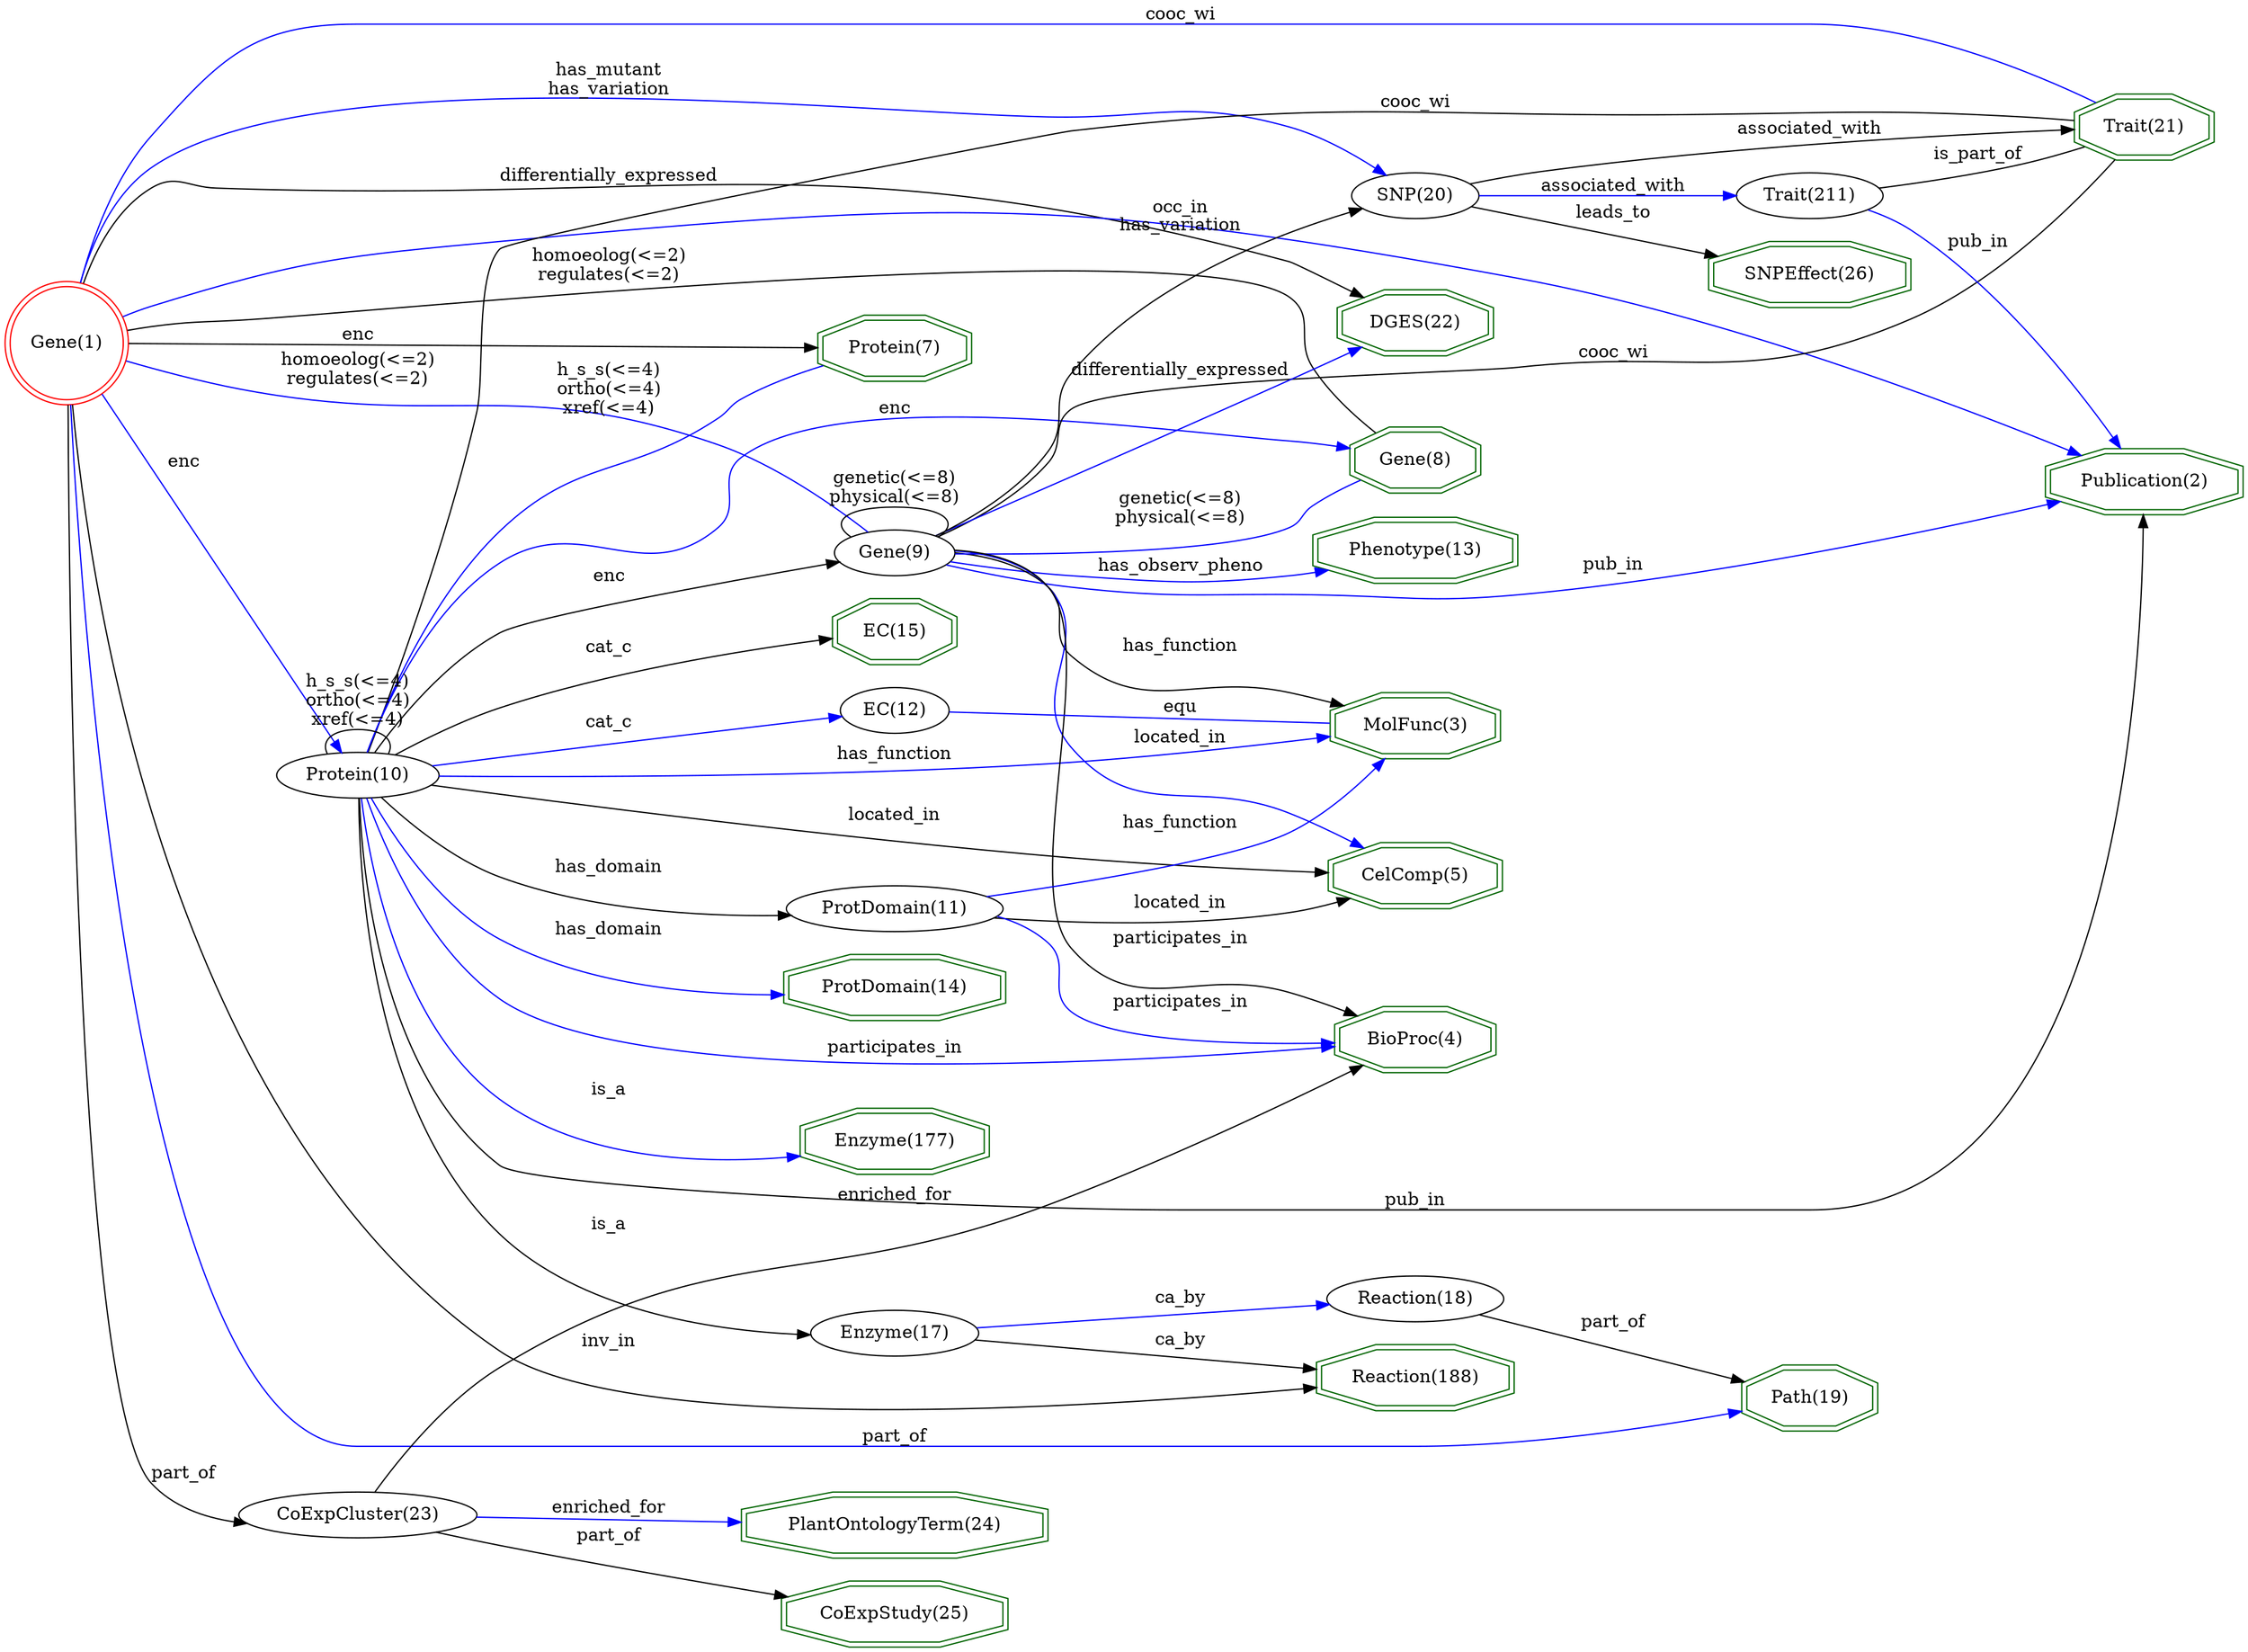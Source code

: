 digraph {
	graph [_draw_="c 9 -#fffffe00 C 7 -#ffffff P 4 0 0 0 1248 1552 1248 1552 0 ",
		bb="0,0,1552,1248",
		dpi=96,
		rankdir=LR,
		xdotversion=1.6
	];
	node [label="\N"];
	"CoExpStudy(25)"	 [_draw_="c 7 -#006400 p 8 685.17 1156.54 685.17 1171.46 639.38 1182 574.62 1182 528.83 1171.46 528.83 1156.54 574.62 1146 639.38 1146 c 7 \
-#006400 p 8 689.18 1153.36 689.18 1174.64 639.84 1186 574.16 1186 524.82 1174.64 524.82 1153.36 574.16 1142 639.84 1142 ",
		_ldraw_="F 14 11 -Times-Roman c 7 -#000000 T 607 1160.3 0 95 14 -CoExpStudy(25) ",
		color=darkgreen,
		height=0.61111,
		pos="607,1164",
		shape=doubleoctagon,
		width=2.2802];
	"Phenotype(13)"	 [_draw_="c 7 -#006400 p 8 1033.78 823.54 1033.78 838.46 992.91 849 935.09 849 894.22 838.46 894.22 823.54 935.09 813 992.91 813 c 7 -#006400 \
p 8 1037.79 820.45 1037.79 841.55 993.41 853 934.59 853 890.21 841.55 890.21 820.45 934.59 809 993.41 809 ",
		_ldraw_="F 14 11 -Times-Roman c 7 -#000000 T 964 827.3 0 83 13 -Phenotype(13) ",
		color=darkgreen,
		height=0.61111,
		pos="964,831",
		shape=doubleoctagon,
		width=2.0457];
	"Enzyme(177)"	 [_draw_="c 7 -#006400 p 8 672.35 336.54 672.35 351.46 634.07 362 579.93 362 541.65 351.46 541.65 336.54 579.93 326 634.07 326 c 7 -#006400 \
p 8 676.35 333.5 676.35 354.5 634.61 366 579.39 366 537.65 354.5 537.65 333.5 579.39 322 634.61 322 ",
		_ldraw_="F 14 11 -Times-Roman c 7 -#000000 T 607 340.3 0 77 11 -Enzyme(177) ",
		color=darkgreen,
		height=0.61111,
		pos="607,344",
		shape=doubleoctagon,
		width=1.9285];
	"MolFunc(3)"	 [_draw_="c 7 -#006400 p 8 1023.18 610.54 1023.18 625.46 988.51 636 939.49 636 904.82 625.46 904.82 610.54 939.49 600 988.51 600 c 7 -#006400 \
p 8 1027.19 607.58 1027.19 628.42 989.11 640 938.89 640 900.81 628.42 900.81 607.58 938.89 596 989.11 596 ",
		_ldraw_="F 14 11 -Times-Roman c 7 -#000000 T 964 614.3 0 68 10 -MolFunc(3) ",
		color=darkgreen,
		height=0.61111,
		pos="964,618",
		shape=doubleoctagon,
		width=1.7526];
	"EC(15)"	 [_draw_="c 7 -#006400 p 8 647.62 398.54 647.62 413.46 623.83 424 590.17 424 566.38 413.46 566.38 398.54 590.17 388 623.83 388 c 7 -#006400 \
p 8 651.61 395.94 651.61 416.06 624.67 428 589.33 428 562.39 416.06 562.39 395.94 589.33 384 624.67 384 ",
		_ldraw_="F 14 11 -Times-Roman c 7 -#000000 T 607 402.3 0 42 6 -EC(15) ",
		color=darkgreen,
		height=0.61111,
		pos="607,406",
		shape=doubleoctagon,
		width=1.2445];
	"SNPEffect(26)"	 [_draw_="c 7 -#006400 p 8 1309.21 913.54 1309.21 928.46 1268.08 939 1209.92 939 1168.79 928.46 1168.79 913.54 1209.92 903 1268.08 903 c 7 \
-#006400 p 8 1313.2 910.44 1313.2 931.56 1268.58 943 1209.42 943 1164.8 931.56 1164.8 910.44 1209.42 899 1268.58 899 ",
		_ldraw_="F 14 11 -Times-Roman c 7 -#000000 T 1239 917.3 0 84 13 -SNPEffect(26) ",
		color=darkgreen,
		height=0.61111,
		pos="1239,921",
		shape=doubleoctagon,
		width=2.0653];
	"Trait(21)"	 [_draw_="c 7 -#006400 p 8 1527.26 1025.54 1527.26 1040.46 1499.57 1051 1460.43 1051 1432.74 1040.46 1432.74 1025.54 1460.43 1015 1499.57 \
1015 c 7 -#006400 p 8 1531.27 1022.79 1531.27 1043.21 1500.31 1055 1459.69 1055 1428.73 1043.21 1428.73 1022.79 1459.69 1011 1500.31 \
1011 ",
		_ldraw_="F 14 11 -Times-Roman c 7 -#000000 T 1480 1029.3 0 51 9 -Trait(21) ",
		color=darkgreen,
		height=0.61111,
		pos="1480,1033",
		shape=doubleoctagon,
		width=1.4204];
	"Protein(7)"	 [_draw_="c 7 -#006400 p 8 658.22 131.54 658.22 146.46 628.22 157 585.78 157 555.78 146.46 555.78 131.54 585.78 121 628.22 121 c 7 -#006400 \
p 8 662.21 128.71 662.21 149.29 628.9 161 585.1 161 551.79 149.29 551.79 128.71 585.1 117 628.9 117 ",
		_ldraw_="F 14 11 -Times-Roman c 7 -#000000 T 607 135.3 0 57 10 -Protein(7) ",
		color=darkgreen,
		height=0.61111,
		pos="607,139",
		shape=doubleoctagon,
		width=1.5376];
	"Gene(8)"	 [_draw_="c 7 -#006400 p 8 1007.72 761.54 1007.72 776.46 982.11 787 945.89 787 920.28 776.46 920.28 761.54 945.89 751 982.11 751 c 7 -#006400 \
p 8 1011.73 758.87 1011.73 779.13 982.91 791 945.09 791 916.27 779.13 916.27 758.87 945.09 747 982.91 747 ",
		_ldraw_="F 14 11 -Times-Roman c 7 -#000000 T 964 765.3 0 46 7 -Gene(8) ",
		color=darkgreen,
		height=0.61111,
		pos="964,769",
		shape=doubleoctagon,
		width=1.3227];
	"DGES(22)"	 [_draw_="c 7 -#006400 p 8 1017.43 923.54 1017.43 938.46 986.13 949 941.87 949 910.57 938.46 910.57 923.54 941.87 913 986.13 913 c 7 -#006400 \
p 8 1021.43 920.67 1021.43 941.33 986.79 953 941.21 953 906.57 941.33 906.57 920.67 941.21 909 986.79 909 ",
		_ldraw_="F 14 11 -Times-Roman c 7 -#000000 T 964 927.3 0 60 8 -DGES(22) ",
		color=darkgreen,
		height=0.61111,
		pos="964,931",
		shape=doubleoctagon,
		width=1.5963];
	"Publication(2)"	 [_draw_="c 7 -#006400 p 8 1548.47 498.54 1548.47 513.46 1508.36 524 1451.64 524 1411.53 513.46 1411.53 498.54 1451.64 488 1508.36 488 c 7 \
-#006400 p 8 1552.48 495.46 1552.48 516.54 1508.88 528 1451.12 528 1407.52 516.54 1407.52 495.46 1451.12 484 1508.88 484 ",
		_ldraw_="F 14 11 -Times-Roman c 7 -#000000 T 1480 502.3 0 81 14 -Publication(2) ",
		color=darkgreen,
		height=0.61111,
		pos="1480,506",
		shape=doubleoctagon,
		width=2.0066];
	"CelComp(5)"	 [_draw_="c 7 -#006400 p 8 1024.5 372.54 1024.5 387.46 989.06 398 938.94 398 903.5 387.46 903.5 372.54 938.94 362 989.06 362 c 7 -#006400 \
p 8 1028.5 369.56 1028.5 390.44 989.64 402 938.36 402 899.5 390.44 899.5 369.56 938.36 358 989.64 358 ",
		_ldraw_="F 14 11 -Times-Roman c 7 -#000000 T 964 376.3 0 70 10 -CelComp(5) ",
		color=darkgreen,
		height=0.61111,
		pos="964,380",
		shape=doubleoctagon,
		width=1.7917];
	"BioProc(4)"	 [_draw_="c 7 -#006400 p 8 1019.65 532.54 1019.65 547.46 987.05 558 940.95 558 908.35 547.46 908.35 532.54 940.95 522 987.05 522 c 7 -#006400 \
p 8 1023.65 529.64 1023.65 550.36 987.68 562 940.32 562 904.35 550.36 904.35 529.64 940.32 518 987.68 518 ",
		_ldraw_="F 14 11 -Times-Roman c 7 -#000000 T 964 536.3 0 63 10 -BioProc(4) ",
		color=darkgreen,
		height=0.61111,
		pos="964,540",
		shape=doubleoctagon,
		width=1.6549];
	"ProtDomain(14)"	 [_draw_="c 7 -#006400 p 8 682.96 565.54 682.96 580.46 638.46 591 575.54 591 531.04 580.46 531.04 565.54 575.54 555 638.46 555 c 7 -#006400 \
p 8 686.95 562.38 686.95 583.62 638.93 595 575.07 595 527.05 583.62 527.05 562.38 575.07 551 638.93 551 ",
		_ldraw_="F 14 11 -Times-Roman c 7 -#000000 T 607 569.3 0 92 14 -ProtDomain(14) ",
		color=darkgreen,
		height=0.61111,
		pos="607,573",
		shape=doubleoctagon,
		width=2.2216];
	"Path(19)"	 [_draw_="c 7 -#006400 p 8 1284.94 80.54 1284.94 95.46 1258.03 106 1219.97 106 1193.06 95.46 1193.06 80.54 1219.97 70 1258.03 70 c 7 -#006400 \
p 8 1288.96 77.82 1288.96 98.18 1258.79 110 1219.21 110 1189.04 98.18 1189.04 77.82 1219.21 66 1258.79 66 ",
		_ldraw_="F 14 11 -Times-Roman c 7 -#000000 T 1239 84.3 0 49 8 -Path(19) ",
		color=darkgreen,
		height=0.61111,
		pos="1239,88",
		shape=doubleoctagon,
		width=1.3813];
	"Reaction(188)"	 [_draw_="c 7 -#006400 p 8 1032.47 98.54 1032.47 113.46 992.36 124 935.64 124 895.53 113.46 895.53 98.54 935.64 88 992.36 88 c 7 -#006400 \
p 8 1036.48 95.46 1036.48 116.54 992.88 128 935.12 128 891.52 116.54 891.52 95.46 935.12 84 992.88 84 ",
		_ldraw_="F 14 11 -Times-Roman c 7 -#000000 T 964 102.3 0 81 13 -Reaction(188) ",
		color=darkgreen,
		height=0.61111,
		pos="964,106",
		shape=doubleoctagon,
		width=2.0066];
	"PlantOntologyTerm(24)"	 [_draw_="c 7 -#006400 p 8 713.86 1218.54 713.86 1233.46 651.26 1244 562.74 1244 500.14 1233.46 500.14 1218.54 562.74 1208 651.26 1208 c 7 \
-#006400 p 8 717.86 1215.16 717.86 1236.84 651.6 1248 562.4 1248 496.14 1236.84 496.14 1215.16 562.4 1204 651.6 1204 ",
		_ldraw_="F 14 11 -Times-Roman c 7 -#000000 T 607 1222.3 0 136 21 -PlantOntologyTerm(24) ",
		color=darkgreen,
		height=0.61111,
		pos="607,1226",
		shape=doubleoctagon,
		width=3.0814];
	"Gene(1)"	 [_draw_="c 7 -#ff0000 e 45 838 40.11 40.11 c 7 -#ff0000 e 45 838 44.09 44.09 ",
		_ldraw_="F 14 11 -Times-Roman c 7 -#000000 T 45 834.3 0 46 7 -Gene(1) ",
		color=red,
		height=1.2305,
		pos="45,838",
		shape=doublecircle,
		width=1.2305];
	"Gene(1)" -> "Trait(21)"	 [_draw_="c 7 -#0000ff B 10 55.83 881.12 76.35 958.75 131.58 1114 245 1114 245 1114 245 1114 1240 1114 1318.2 1114 1403.55 1074.62 1448.05 \
1050.78 ",
		_ldraw_="F 14 11 -Times-Roman c 7 -#000000 T 804 1117.8 0 48 7 -cooc_wi ",
		arrowhead=none,
		color=blue,
		label=cooc_wi,
		lp="804,1121.5",
		pos="55.827,881.12 76.352,958.75 131.58,1114 245,1114 245,1114 245,1114 1240,1114 1318.2,1114 1403.5,1074.6 1448.1,1050.8"];
	"Gene(1)" -> "Protein(7)"	 [_draw_="c 7 -#000000 B 7 48.76 793.78 59.44 665.7 110.06 294.36 342 149 403.32 110.57 489.33 115.71 546.31 125.31 ",
		_hdraw_="S 5 -solid c 7 -#000000 C 7 -#000000 P 3 545.79 128.78 556.25 127.08 547.02 121.89 ",
		_ldraw_="F 14 11 -Times-Roman c 7 -#000000 T 246 349.8 0 20 3 -enc ",
		arrowhead=normal,
		color=black,
		label=enc,
		lp="246,353.5",
		pos="e,556.25,127.08 48.759,793.78 59.443,665.7 110.06,294.36 342,149 403.32,110.57 489.33,115.71 546.31,125.31"];
	"Gene(1)" -> "Gene(8)"	 [_draw_="c 7 -#000000 B 16 85.78 856.18 193.39 902.56 496.97 1014.66 718 913 729.17 907.86 725.81 898.88 736 892 788.87 856.28 825.84 890.05 \
872 846 887.88 830.84 874.7 815.74 890 800 898.16 791.61 908.94 785.37 919.72 780.78 ",
		_ldraw_="F 14 11 -Times-Roman c 7 -#000000 T 410 971.8 0 96 14 -homoeolog(<=2) F 14 11 -Times-Roman c 7 -#000000 T 410 956.8 0 83 14 -regulates(<=\
2) ",
		arrowhead=none,
		color=black,
		label="homoeolog(<=2)\nregulates(<=2)",
		lp="410,968",
		pos="85.78,856.18 193.39,902.56 496.97,1014.7 718,913 729.17,907.86 725.81,898.88 736,892 788.87,856.28 825.84,890.05 872,846 887.88,\
830.84 874.7,815.74 890,800 898.16,791.61 908.94,785.37 919.72,780.78"];
	"Gene(1)" -> "DGES(22)"	 [_draw_="c 7 -#000000 B 16 79.62 865.61 88.69 872.77 98.6 880.33 108 887 199.84 952.11 230.92 965.68 342 984 455.23 1002.67 752.9 1018.22 \
872 976 881.55 972.61 881.26 967.13 890 962 897 957.88 904.66 954.02 912.29 950.51 ",
		_hdraw_="S 5 -solid c 7 -#000000 C 7 -#000000 P 3 913.82 953.66 921.54 946.4 910.98 947.26 ",
		_ldraw_="F 14 11 -Times-Roman c 7 -#000000 T 410 1000.8 0 136 24 -differentially_expressed ",
		arrowhead=normal,
		color=black,
		label=differentially_expressed,
		lp="410,1004.5",
		pos="e,921.54,946.4 79.623,865.61 88.691,872.77 98.598,880.33 108,887 199.84,952.11 230.92,965.68 342,984 455.23,1002.7 752.9,1018.2 \
872,976 881.55,972.61 881.26,967.13 890,962 897,957.88 904.66,954.02 912.29,950.51"];
	"Gene(1)" -> "Publication(2)"	 [_draw_="c 7 -#0000ff B 13 47.57 793.85 53.25 642.43 74.16 150 108 88 142.67 24.48 172.63 0 245 0 245 0 245 0 1240 0 1450.38 0 1475.85 362.03 \
1478.71 473.64 ",
		_hdraw_="S 5 -solid c 7 -#0000ff C 7 -#0000ff P 3 1475.22 474.01 1478.93 483.93 1482.22 473.86 ",
		_ldraw_="F 14 11 -Times-Roman c 7 -#000000 T 804 3.8 0 38 6 -occ_in ",
		arrowhead=normal,
		color=blue,
		label=occ_in,
		lp="804,7.5",
		pos="e,1478.9,483.93 47.573,793.85 53.251,642.43 74.161,150 108,88 142.67,24.477 172.63,0 245,0 245,0 245,0 1240,0 1450.4,0 1475.9,362.03 \
1478.7,473.64"];
	"Gene(1)" -> "Path(19)"	 [_draw_="c 7 -#0000ff B 13 47.18 793.75 51.07 665.11 65.79 293.15 108 180 137.77 100.2 159.83 46 245 46 245 46 245 46 965 46 1040.84 46 1127.17 \
62.03 1182.08 74.28 ",
		_hdraw_="S 5 -solid c 7 -#0000ff C 7 -#0000ff P 3 1181.43 77.73 1191.96 76.52 1182.98 70.9 ",
		_ldraw_="F 14 11 -Times-Roman c 7 -#000000 T 607 49.8 0 41 7 -part_of ",
		arrowhead=normal,
		color=blue,
		label=part_of,
		lp="607,53.5",
		pos="e,1192,76.523 47.179,793.75 51.075,665.11 65.785,293.15 108,180 137.77,100.2 159.83,46 245,46 245,46 245,46 965,46 1040.8,46 1127.2,\
62.03 1182.1,74.284"];
	"Gene(1)" -> "Reaction(188)"	 [_draw_="c 7 -#000000 B 7 47.8 793.8 54.23 658.05 80.58 250.73 168 158 263.27 56.94 698.32 82.44 881.42 98.12 ",
		_hdraw_="S 5 -solid c 7 -#000000 C 7 -#000000 P 3 881.26 101.62 891.53 99 881.87 94.65 ",
		_ldraw_="F 14 11 -Times-Roman c 7 -#000000 T 410 99.8 0 36 6 -inv_in ",
		arrowhead=normal,
		color=black,
		label=inv_in,
		lp="410,103.5",
		pos="e,891.53,99.001 47.798,793.8 54.23,658.05 80.582,250.73 168,158 263.27,56.941 698.32,82.439 881.42,98.123"];
	"Protein(10)"	 [_draw_="c 7 -#000000 e 246 518 51.99 18 ",
		_ldraw_="F 14 11 -Times-Roman c 7 -#000000 T 246 514.3 0 64 11 -Protein(10) ",
		height=0.5,
		pos="246,518",
		width=1.4443];
	"Gene(1)" -> "Protein(10)"	 [_draw_="c 7 -#0000ff B 4 69.22 800.67 109.91 735.23 193.15 601.38 228.51 544.51 ",
		_hdraw_="S 5 -solid c 7 -#0000ff C 7 -#0000ff P 3 231.65 546.09 233.96 535.75 225.71 542.4 ",
		_ldraw_="F 14 11 -Times-Roman c 7 -#000000 T 129 737.8 0 20 3 -enc ",
		arrowhead=normal,
		color=blue,
		label=enc,
		lp="129,741.5",
		pos="e,233.96,535.75 69.217,800.67 109.91,735.23 193.15,601.38 228.51,544.51"];
	"Gene(9)"	 [_draw_="c 7 -#000000 e 607 838 40.09 18 ",
		_ldraw_="F 14 11 -Times-Roman c 7 -#000000 T 607 834.3 0 46 7 -Gene(9) ",
		height=0.5,
		pos="607,838",
		width=1.1193];
	"Gene(1)" -> "Gene(9)"	 [_draw_="c 7 -#0000ff B 4 89.48 838 195.35 838 465.29 838 566.7 838 ",
		_ldraw_="F 14 11 -Times-Roman c 7 -#000000 T 246 856.8 0 96 14 -homoeolog(<=2) F 14 11 -Times-Roman c 7 -#000000 T 246 841.8 0 83 14 -regulates(<=\
2) ",
		arrowhead=none,
		color=blue,
		label="homoeolog(<=2)\nregulates(<=2)",
		lp="246,853",
		pos="89.476,838 195.35,838 465.29,838 566.7,838"];
	"SNP(20)"	 [_draw_="c 7 -#000000 e 964 989 42.79 18 ",
		_ldraw_="F 14 11 -Times-Roman c 7 -#000000 T 964 985.3 0 50 7 -SNP(20) ",
		height=0.5,
		pos="964,989",
		width=1.1916];
	"Gene(1)" -> "SNP(20)"	 [_draw_="c 7 -#0000ff B 13 72.7 873 83.26 886.23 95.79 901.18 108 914 132.75 939.98 136.53 950.77 168 968 238.36 1006.53 262.5 1005.24 342 \
1016 553.38 1044.62 808.57 1012.95 913.89 997.02 ",
		_hdraw_="S 5 -solid c 7 -#0000ff C 7 -#0000ff P 3 914.55 1000.46 923.91 995.49 913.49 993.55 ",
		_ldraw_="F 14 11 -Times-Roman c 7 -#000000 T 410 1044.8 0 65 10 -has_mutant F 14 11 -Times-Roman c 7 -#000000 T 410 1029.8 0 76 13 -has_variation ",
		arrowhead=normal,
		color=blue,
		label="has_mutant\nhas_variation",
		lp="410,1041",
		pos="e,923.91,995.49 72.698,873 83.262,886.23 95.785,901.18 108,914 132.75,939.98 136.53,950.77 168,968 238.36,1006.5 262.5,1005.2 342,\
1016 553.38,1044.6 808.57,1012.9 913.89,997.02"];
	"CoExpCluster(23)"	 [_draw_="c 7 -#000000 e 246 1162 77.19 18 ",
		_ldraw_="F 14 11 -Times-Roman c 7 -#000000 T 246 1158.3 0 103 16 -CoExpCluster(23) ",
		height=0.5,
		pos="246,1162",
		width=2.1484];
	"Gene(1)" -> "CoExpCluster(23)"	 [_draw_="c 7 -#000000 B 7 49.76 882.02 56.82 954.24 74.48 1093.36 108 1128 121.85 1142.31 140.71 1150.96 160.01 1156.1 ",
		_hdraw_="S 5 -solid c 7 -#000000 C 7 -#000000 P 3 159.27 1159.53 169.81 1158.42 160.88 1152.71 ",
		_ldraw_="F 14 11 -Times-Roman c 7 -#000000 T 129 1155.8 0 41 7 -part_of ",
		arrowhead=normal,
		color=black,
		label=part_of,
		lp="129,1159.5",
		pos="e,169.81,1158.4 49.76,882.02 56.823,954.24 74.476,1093.4 108,1128 121.85,1142.3 140.71,1151 160.01,1156.1"];
	"EC(12)"	 [_draw_="c 7 -#000000 e 607 631 37.89 18 ",
		_ldraw_="F 14 11 -Times-Roman c 7 -#000000 T 607 627.3 0 42 6 -EC(12) ",
		height=0.5,
		pos="607,631",
		width=1.0471];
	"EC(12)" -> "MolFunc(3)"	 [_draw_="c 7 -#0000ff B 13 643.61 626.46 665.88 622.62 694.66 615.79 718 604 727.3 599.31 726.21 592.55 736 589 792.83 568.42 812.27 579.71 \
872 589 888.22 591.52 905.5 596.43 920.6 601.5 ",
		_ldraw_="F 14 11 -Times-Roman c 7 -#000000 T 804 592.8 0 21 3 -equ ",
		arrowhead=none,
		color=blue,
		label=equ,
		lp="804,596.5",
		pos="643.61,626.46 665.88,622.62 694.66,615.79 718,604 727.3,599.31 726.21,592.55 736,589 792.83,568.42 812.27,579.71 872,589 888.22,\
591.52 905.5,596.43 920.6,601.5"];
	"Protein(10)" -> "Enzyme(177)"	 [_draw_="c 7 -#0000ff B 7 255.9 500.07 270.17 473.3 300.81 423.34 342 398 397.99 363.56 472.04 350.66 527.47 346.03 ",
		_hdraw_="S 5 -solid c 7 -#0000ff C 7 -#0000ff P 3 527.89 349.51 537.59 345.26 527.36 342.53 ",
		_ldraw_="F 14 11 -Times-Roman c 7 -#000000 T 410 401.8 0 23 4 -is_a ",
		arrowhead=normal,
		color=blue,
		label=is_a,
		lp="410,405.5",
		pos="e,537.59,345.26 255.9,500.07 270.17,473.3 300.81,423.34 342,398 397.99,363.56 472.04,350.66 527.47,346.03"];
	"Protein(10)" -> "MolFunc(3)"	 [_draw_="c 7 -#0000ff B 13 257.01 535.72 272.05 560.59 302.92 605.35 342 628 402.33 662.98 426.59 651.3 496 658 662.49 674.07 707.46 672.06 \
872 642 882.35 640.11 893.26 637.65 903.78 635.03 ",
		_hdraw_="S 5 -solid c 7 -#0000ff C 7 -#0000ff P 3 904.9 638.35 913.72 632.48 903.17 631.57 ",
		_ldraw_="F 14 11 -Times-Roman c 7 -#000000 T 607 670.8 0 73 12 -has_function ",
		arrowhead=normal,
		color=blue,
		label=has_function,
		lp="607,674.5",
		pos="e,913.72,632.48 257.01,535.72 272.05,560.59 302.92,605.35 342,628 402.33,662.98 426.59,651.3 496,658 662.49,674.07 707.46,672.06 \
872,642 882.35,640.11 893.26,637.65 903.78,635.03"];
	"Protein(10)" -> "EC(15)"	 [_draw_="c 7 -#000000 B 7 265.9 501.11 284.08 485.81 313.02 463.91 342 452 411.13 423.6 497.46 412.73 552.18 408.57 ",
		_hdraw_="S 5 -solid c 7 -#000000 C 7 -#000000 P 3 552.62 412.05 562.35 407.85 552.13 405.06 ",
		_ldraw_="F 14 11 -Times-Roman c 7 -#000000 T 410 455.8 0 30 5 -cat_c ",
		arrowhead=normal,
		color=black,
		label=cat_c,
		lp="410,459.5",
		pos="e,562.35,407.85 265.9,501.11 284.08,485.81 313.02,463.91 342,452 411.13,423.6 497.46,412.73 552.18,408.57"];
	"Protein(10)" -> "Trait(21)"	 [_draw_="c 7 -#000000 B 16 252.04 536.03 265.34 584.12 301.86 719.52 324 834 329.33 861.55 321.77 939.55 342 959 375.1 990.82 1118.15 1041.66 \
1164 1044 1264.32 1049.11 1289.76 1047.48 1390 1041 1402.54 1040.19 1416.05 1039.09 1428.67 1037.97 ",
		_ldraw_="F 14 11 -Times-Roman c 7 -#000000 T 964 1038.8 0 48 7 -cooc_wi ",
		arrowhead=none,
		color=black,
		label=cooc_wi,
		lp="964,1042.5",
		pos="252.04,536.03 265.34,584.12 301.86,719.52 324,834 329.33,861.55 321.77,939.55 342,959 375.1,990.82 1118.1,1041.7 1164,1044 1264.3,\
1049.1 1289.8,1047.5 1390,1041 1402.5,1040.2 1416.1,1039.1 1428.7,1038"];
	"Protein(10)" -> "Protein(7)"	 [_draw_="c 7 -#0000ff B 7 249.26 499.59 257.71 433.76 289.76 211.55 342 167 357.61 153.69 479.14 145.35 551.76 141.51 ",
		_ldraw_="F 14 11 -Times-Roman c 7 -#000000 T 410 200.8 0 65 10 -h_s_s(<=4) F 14 11 -Times-Roman c 7 -#000000 T 410 185.8 0 62 10 -ortho(<=\
4) F 14 11 -Times-Roman c 7 -#000000 T 410 170.8 0 55 9 -xref(<=4) ",
		arrowhead=none,
		color=blue,
		label="h_s_s(<=4)\northo(<=4)\nxref(<=4)",
		lp="410,189.5",
		pos="249.26,499.59 257.71,433.76 289.76,211.55 342,167 357.61,153.69 479.14,145.35 551.76,141.51"];
	"Protein(10)" -> "Gene(8)"	 [_draw_="c 7 -#0000ff B 7 254.07 536.17 266.79 566.29 296.51 626.19 342 656 435.01 716.96 770.88 752.29 906.06 764.31 ",
		_hdraw_="S 5 -solid c 7 -#0000ff C 7 -#0000ff P 3 905.94 767.81 916.2 765.2 906.55 760.84 ",
		_ldraw_="F 14 11 -Times-Roman c 7 -#000000 T 607 746.8 0 20 3 -enc ",
		arrowhead=normal,
		color=blue,
		label=enc,
		lp="607,750.5",
		pos="e,916.2,765.2 254.07,536.17 266.79,566.29 296.51,626.19 342,656 435.01,716.96 770.88,752.29 906.06,764.31"];
	"Protein(10)" -> "Publication(2)"	 [_draw_="c 7 -#000000 B 13 251.88 500.1 262.3 465.43 290.09 389.13 342 350 437.78 277.8 486.06 294 606 294 606 294 606 294 1240 294 1347.67 \
294 1429.47 415.89 1462.73 474.82 ",
		_hdraw_="S 5 -solid c 7 -#000000 C 7 -#000000 P 3 1459.74 476.66 1467.65 483.71 1465.87 473.27 ",
		_ldraw_="F 14 11 -Times-Roman c 7 -#000000 T 964 297.8 0 39 6 -pub_in ",
		arrowhead=normal,
		color=black,
		label=pub_in,
		lp="964,301.5",
		pos="e,1467.6,483.71 251.88,500.1 262.3,465.43 290.09,389.13 342,350 437.78,277.8 486.06,294 606,294 606,294 606,294 1240,294 1347.7,\
294 1429.5,415.89 1462.7,474.82"];
	"Protein(10)" -> "CelComp(5)"	 [_draw_="c 7 -#000000 B 13 252.37 499.97 263.47 465.77 292.16 391.21 342 350 397.67 303.97 424.71 309.71 496 298 593.36 282.01 620.62 282.14 \
718 298 788.14 309.43 865.3 338.12 913.93 358.33 ",
		_hdraw_="S 5 -solid c 7 -#000000 C 7 -#000000 P 3 912.69 361.6 923.27 362.25 915.4 355.15 ",
		_ldraw_="F 14 11 -Times-Roman c 7 -#000000 T 607 301.8 0 59 10 -located_in ",
		arrowhead=normal,
		color=black,
		label=located_in,
		lp="607,305.5",
		pos="e,923.27,362.25 252.37,499.97 263.47,465.77 292.16,391.21 342,350 397.67,303.97 424.71,309.71 496,298 593.36,282.01 620.62,282.14 \
718,298 788.14,309.43 865.3,338.12 913.93,358.33"];
	"Protein(10)" -> "BioProc(4)"	 [_draw_="c 7 -#0000ff B 7 298.24 518.41 384.77 519.23 565.36 521.49 718 527 777.41 529.14 844.87 532.81 893.93 535.71 ",
		_hdraw_="S 5 -solid c 7 -#0000ff C 7 -#0000ff P 3 893.92 539.21 904.12 536.31 894.34 532.23 ",
		_ldraw_="F 14 11 -Times-Roman c 7 -#000000 T 607 530.8 0 83 15 -participates_in ",
		arrowhead=normal,
		color=blue,
		label=participates_in,
		lp="607,534.5",
		pos="e,904.12,536.31 298.24,518.41 384.77,519.23 565.36,521.49 718,527 777.41,529.14 844.87,532.81 893.93,535.71"];
	"Protein(10)" -> "ProtDomain(14)"	 [_draw_="c 7 -#0000ff B 4 293.93 525.19 351.27 533.97 449.37 549 520.3 559.87 ",
		_hdraw_="S 5 -solid c 7 -#0000ff C 7 -#0000ff P 3 520.15 563.39 530.56 561.44 521.21 556.47 ",
		_ldraw_="F 14 11 -Times-Roman c 7 -#000000 T 410 555.8 0 68 10 -has_domain ",
		arrowhead=normal,
		color=blue,
		label=has_domain,
		lp="410,559.5",
		pos="e,530.56,561.44 293.93,525.19 351.27,533.97 449.37,549 520.3,559.87"];
	"Protein(10)" -> "EC(12)"	 [_draw_="c 7 -#0000ff B 7 271.06 533.97 289.72 545.71 316.61 561.26 342 571 415.85 599.32 506.69 616.33 560.27 624.67 ",
		_hdraw_="S 5 -solid c 7 -#0000ff C 7 -#0000ff P 3 560.06 628.18 570.47 626.22 561.11 621.26 ",
		_ldraw_="F 14 11 -Times-Roman c 7 -#000000 T 410 612.8 0 30 5 -cat_c ",
		arrowhead=normal,
		color=blue,
		label=cat_c,
		lp="410,616.5",
		pos="e,570.47,626.22 271.06,533.97 289.72,545.71 316.61,561.26 342,571 415.85,599.32 506.69,616.33 560.27,624.67"];
	"Protein(10)" -> "Protein(10)"	 [_draw_="c 7 -#000000 B 7 225.61 534.66 221.08 544.62 227.88 554 246 554 264.12 554 270.92 544.62 266.39 534.66 ",
		_ldraw_="F 14 11 -Times-Roman c 7 -#000000 T 246 587.8 0 65 10 -h_s_s(<=4) F 14 11 -Times-Roman c 7 -#000000 T 246 572.8 0 62 10 -ortho(<=\
4) F 14 11 -Times-Roman c 7 -#000000 T 246 557.8 0 55 9 -xref(<=4) ",
		arrowhead=none,
		color=black,
		label="h_s_s(<=4)\northo(<=4)\nxref(<=4)",
		lp="246,576.5",
		pos="225.61,534.66 221.08,544.62 227.88,554 246,554 264.12,554 270.92,544.62 266.39,534.66"];
	"Protein(10)" -> "Gene(9)"	 [_draw_="c 7 -#000000 B 7 249.39 536.16 256 579.31 278.45 688.93 342 750 373.73 780.49 493.96 812.14 560.69 827.87 ",
		_hdraw_="S 5 -solid c 7 -#000000 C 7 -#000000 P 3 559.99 831.3 570.52 830.16 561.58 824.48 ",
		_ldraw_="F 14 11 -Times-Roman c 7 -#000000 T 410 808.8 0 20 3 -enc ",
		arrowhead=normal,
		color=black,
		label=enc,
		lp="410,812.5",
		pos="e,570.52,830.16 249.39,536.16 256,579.31 278.45,688.93 342,750 373.73,780.49 493.96,812.14 560.69,827.87"];
	"ProtDomain(11)"	 [_draw_="c 7 -#000000 e 607 464 70.39 18 ",
		_ldraw_="F 14 11 -Times-Roman c 7 -#000000 T 607 460.3 0 92 14 -ProtDomain(11) ",
		height=0.5,
		pos="607,464",
		width=1.9498];
	"Protein(10)" -> "ProtDomain(11)"	 [_draw_="c 7 -#000000 B 7 283.1 505.1 300.66 499.31 322.21 492.92 342 489 403.5 476.83 474.27 470.53 527.05 467.31 ",
		_hdraw_="S 5 -solid c 7 -#000000 C 7 -#000000 P 3 527.58 470.78 537.35 466.7 527.17 463.79 ",
		_ldraw_="F 14 11 -Times-Roman c 7 -#000000 T 410 492.8 0 68 10 -has_domain ",
		arrowhead=normal,
		color=black,
		label=has_domain,
		lp="410,496.5",
		pos="e,537.35,466.7 283.1,505.1 300.66,499.31 322.21,492.92 342,489 403.5,476.83 474.27,470.53 527.05,467.31"];
	"Enzyme(17)"	 [_draw_="c 7 -#000000 e 607 197 55.79 18 ",
		_ldraw_="F 14 11 -Times-Roman c 7 -#000000 T 607 193.3 0 70 10 -Enzyme(17) ",
		height=0.5,
		pos="607,197",
		width=1.5526];
	"Protein(10)" -> "Enzyme(17)"	 [_draw_="c 7 -#000000 B 7 247.1 499.69 248.45 448.99 259.71 305.97 342 237 345.9 233.73 468.69 216.12 545.41 205.39 ",
		_hdraw_="S 5 -solid c 7 -#000000 C 7 -#000000 P 3 546.03 208.84 555.45 203.99 545.06 201.9 ",
		_ldraw_="F 14 11 -Times-Roman c 7 -#000000 T 410 240.8 0 23 4 -is_a ",
		arrowhead=normal,
		color=black,
		label=is_a,
		lp="410,244.5",
		pos="e,555.45,203.99 247.1,499.69 248.45,448.99 259.71,305.97 342,237 345.9,233.73 468.69,216.12 545.41,205.39"];
	"Gene(9)" -> "Phenotype(13)"	 [_draw_="c 7 -#0000ff B 4 647.35 837.22 703.21 836.12 806.85 834.08 880.11 832.63 ",
		_hdraw_="S 5 -solid c 7 -#0000ff C 7 -#0000ff P 3 880.31 836.13 890.24 832.43 880.17 829.13 ",
		_ldraw_="F 14 11 -Times-Roman c 7 -#000000 T 804 838.8 0 105 16 -has_observ_pheno ",
		arrowhead=normal,
		color=blue,
		label=has_observ_pheno,
		lp="804,842.5",
		pos="e,890.24,832.43 647.35,837.22 703.21,836.12 806.85,834.08 880.11,832.63"];
	"Gene(9)" -> "MolFunc(3)"	 [_draw_="c 7 -#000000 B 13 647.42 836.73 671.31 833.79 700.48 825.95 718 806 752.43 766.8 699.36 727.14 736 690 779.05 646.36 814.02 686.91 \
872 667 889.45 661.01 907.56 651.93 922.99 643.2 ",
		_hdraw_="S 5 -solid c 7 -#000000 C 7 -#000000 P 3 924.84 646.17 931.74 638.13 921.33 640.12 ",
		_ldraw_="F 14 11 -Times-Roman c 7 -#000000 T 804 693.8 0 73 12 -has_function ",
		arrowhead=normal,
		color=black,
		label=has_function,
		lp="804,697.5",
		pos="e,931.74,638.13 647.42,836.73 671.31,833.79 700.48,825.95 718,806 752.43,766.8 699.36,727.14 736,690 779.05,646.36 814.02,686.91 \
872,667 889.45,661.01 907.56,651.93 922.99,643.2"];
	"Gene(9)" -> "Trait(21)"	 [_draw_="c 7 -#000000 B 13 645.45 843.41 670.93 846.91 705.44 851.3 736 854 804.27 860.03 821.55 858.65 890 862 945.55 864.72 1342.23 856.52 \
1390 885 1437.25 913.18 1462.49 977 1473 1010.89 ",
		_ldraw_="F 14 11 -Times-Roman c 7 -#000000 T 1101 866.8 0 48 7 -cooc_wi ",
		arrowhead=none,
		color=black,
		label=cooc_wi,
		lp="1101,870.5",
		pos="645.45,843.41 670.93,846.91 705.44,851.3 736,854 804.27,860.03 821.55,858.65 890,862 945.55,864.72 1342.2,856.52 1390,885 1437.3,\
913.18 1462.5,977 1473,1010.9"];
	"Gene(9)" -> "Gene(8)"	 [_draw_="c 7 -#0000ff B 10 642.57 829.23 664.44 823.37 693.16 815.09 718 806 726.22 802.99 727.57 800.36 736 798 796.84 780.99 869.67 773.92 \
916.13 771.01 ",
		_ldraw_="F 14 11 -Times-Roman c 7 -#000000 T 804 816.8 0 73 12 -genetic(<=8) F 14 11 -Times-Roman c 7 -#000000 T 804 801.8 0 79 13 -physical(<=\
8) ",
		arrowhead=none,
		color=blue,
		label="genetic(<=8)\nphysical(<=8)",
		lp="804,813",
		pos="642.57,829.23 664.44,823.37 693.16,815.09 718,806 726.22,802.99 727.57,800.36 736,798 796.84,780.99 869.67,773.92 916.13,771.01"];
	"Gene(9)" -> "DGES(22)"	 [_draw_="c 7 -#0000ff B 7 633.19 851.91 658.45 865.24 698.82 884.94 736 896 751.18 900.52 834.98 912.91 896.36 921.66 ",
		_hdraw_="S 5 -solid c 7 -#0000ff C 7 -#0000ff P 3 895.99 925.15 906.39 923.09 896.98 918.22 ",
		_ldraw_="F 14 11 -Times-Roman c 7 -#000000 T 804 921.8 0 136 24 -differentially_expressed ",
		arrowhead=normal,
		color=blue,
		label=differentially_expressed,
		lp="804,925.5",
		pos="e,906.39,923.09 633.19,851.91 658.45,865.24 698.82,884.94 736,896 751.18,900.52 834.98,912.91 896.36,921.66"];
	"Gene(9)" -> "Publication(2)"	 [_draw_="c 7 -#0000ff B 10 647.33 838.64 670.29 837.02 698.5 831.37 718 815 734.5 801.15 720.47 784.93 736 770 761.98 745.01 1248.33 582.38 \
1419.78 525.56 ",
		_hdraw_="S 5 -solid c 7 -#0000ff C 7 -#0000ff P 3 1421.01 528.84 1429.41 522.37 1418.81 522.19 ",
		_ldraw_="F 14 11 -Times-Roman c 7 -#000000 T 1101 649.8 0 39 6 -pub_in ",
		arrowhead=normal,
		color=blue,
		label=pub_in,
		lp="1101,653.5",
		pos="e,1429.4,522.37 647.33,838.64 670.29,837.02 698.5,831.37 718,815 734.5,801.15 720.47,784.93 736,770 761.98,745.01 1248.3,582.38 \
1419.8,525.56"];
	"Gene(9)" -> "CelComp(5)"	 [_draw_="c 7 -#0000ff B 10 647.36 837.45 671.71 834.84 701.39 827.09 718 806 744.57 772.27 707.64 452.24 736 420 736.08 419.91 824.51 404.34 \
890.96 392.66 ",
		_hdraw_="S 5 -solid c 7 -#0000ff C 7 -#0000ff P 3 891.76 396.07 901 390.9 890.55 389.18 ",
		_ldraw_="F 14 11 -Times-Roman c 7 -#000000 T 804 423.8 0 59 10 -located_in ",
		arrowhead=normal,
		color=blue,
		label=located_in,
		lp="804,427.5",
		pos="e,901,390.9 647.36,837.45 671.71,834.84 701.39,827.09 718,806 744.57,772.27 707.64,452.24 736,420 736.08,419.91 824.51,404.34 890.96,\
392.66"];
	"Gene(9)" -> "BioProc(4)"	 [_draw_="c 7 -#000000 B 16 647.43 837.01 671.49 834.19 700.82 826.37 718 806 763.56 751.97 691.25 702.7 736 648 776.23 598.83 817.34 636.38 \
872 604 881.47 598.39 881.34 593.79 890 587 899.92 579.23 911.14 571.52 921.77 564.67 ",
		_hdraw_="S 5 -solid c 7 -#000000 C 7 -#000000 P 3 923.93 567.44 930.5 559.12 920.18 561.53 ",
		_ldraw_="F 14 11 -Times-Roman c 7 -#000000 T 804 651.8 0 83 15 -participates_in ",
		arrowhead=normal,
		color=black,
		label=participates_in,
		lp="804,655.5",
		pos="e,930.5,559.12 647.43,837.01 671.49,834.19 700.82,826.37 718,806 763.56,751.97 691.25,702.7 736,648 776.23,598.83 817.34,636.38 \
872,604 881.47,598.39 881.34,593.79 890,587 899.92,579.23 911.14,571.52 921.77,564.67"];
	"Gene(9)" -> "Gene(9)"	 [_draw_="c 7 -#000000 B 7 577.28 850.17 561.88 861.6 571.78 874 607 874 642.22 874 652.12 861.6 636.72 850.17 ",
		_ldraw_="F 14 11 -Times-Roman c 7 -#000000 T 607 892.8 0 73 12 -genetic(<=8) F 14 11 -Times-Roman c 7 -#000000 T 607 877.8 0 79 13 -physical(<=\
8) ",
		arrowhead=none,
		color=black,
		label="genetic(<=8)\nphysical(<=8)",
		lp="607,889",
		pos="577.28,850.17 561.88,861.6 571.78,874 607,874 642.22,874 652.12,861.6 636.72,850.17"];
	"Gene(9)" -> "SNP(20)"	 [_draw_="c 7 -#000000 B 10 624.53 854.62 647.42 876.57 691.08 914.71 736 934 792.33 958.18 812.65 941.66 872 957 888.92 961.37 907.16 967.5 \
922.84 973.22 ",
		_hdraw_="S 5 -solid c 7 -#000000 C 7 -#000000 P 3 921.65 976.51 932.24 976.71 924.08 969.94 ",
		_ldraw_="F 14 11 -Times-Roman c 7 -#000000 T 804 960.8 0 76 13 -has_variation ",
		arrowhead=normal,
		color=black,
		label=has_variation,
		lp="804,964.5",
		pos="e,932.24,976.71 624.53,854.62 647.42,876.57 691.08,914.71 736,934 792.33,958.18 812.65,941.66 872,957 888.92,961.37 907.16,967.5 \
922.84,973.22"];
	"ProtDomain(11)" -> "MolFunc(3)"	 [_draw_="c 7 -#0000ff B 13 656.25 476.91 675.58 482.38 697.98 489.08 718 496 787.73 520.11 807.4 522.36 872 558 880.64 562.77 881.85 565.44 \
890 571 900.61 578.24 912.25 585.87 923.05 592.82 ",
		_hdraw_="S 5 -solid c 7 -#0000ff C 7 -#0000ff P 3 921.19 595.79 931.5 598.24 924.97 589.89 ",
		_ldraw_="F 14 11 -Times-Roman c 7 -#000000 T 804 561.8 0 73 12 -has_function ",
		arrowhead=normal,
		color=blue,
		label=has_function,
		lp="804,565.5",
		pos="e,931.5,598.24 656.25,476.91 675.58,482.38 697.98,489.08 718,496 787.73,520.11 807.4,522.36 872,558 880.64,562.77 881.85,565.44 \
890,571 900.61,578.24 912.25,585.87 923.05,592.82"];
	"ProtDomain(11)" -> "CelComp(5)"	 [_draw_="c 7 -#000000 B 10 674.45 458.92 690.3 454.88 706.06 448.13 718 437 737.12 419.18 714.91 396.45 736 381 784.19 345.71 854.88 351.85 \
904.54 362.74 ",
		_hdraw_="S 5 -solid c 7 -#000000 C 7 -#000000 P 3 903.96 366.2 914.49 365.05 905.54 359.38 ",
		_ldraw_="F 14 11 -Times-Roman c 7 -#000000 T 804 384.8 0 59 10 -located_in ",
		arrowhead=normal,
		color=black,
		label=located_in,
		lp="804,388.5",
		pos="e,914.49,365.05 674.45,458.92 690.3,454.88 706.06,448.13 718,437 737.12,419.18 714.91,396.45 736,381 784.19,345.71 854.88,351.85 \
904.54,362.74"];
	"ProtDomain(11)" -> "BioProc(4)"	 [_draw_="c 7 -#0000ff B 7 658.12 451.51 712.72 440.41 801.67 429.75 872 457 899.39 467.61 923.59 490.74 940.13 509.89 ",
		_hdraw_="S 5 -solid c 7 -#0000ff C 7 -#0000ff P 3 937.65 512.37 946.74 517.81 943.02 507.89 ",
		_ldraw_="F 14 11 -Times-Roman c 7 -#000000 T 804 460.8 0 83 15 -participates_in ",
		arrowhead=normal,
		color=blue,
		label=participates_in,
		lp="804,464.5",
		pos="e,946.74,517.81 658.12,451.51 712.72,440.41 801.67,429.75 872,457 899.39,467.61 923.59,490.74 940.13,509.89"];
	"Enzyme(17)" -> "Reaction(188)"	 [_draw_="c 7 -#000000 B 10 654.55 187.5 674.35 182.97 697.53 177 718 170 726.28 167.17 727.72 164.84 736 162 786.16 144.82 844.23 130.59 \
889.08 120.78 ",
		_hdraw_="S 5 -solid c 7 -#000000 C 7 -#000000 P 3 889.99 124.16 899.02 118.62 888.51 117.32 ",
		_ldraw_="F 14 11 -Times-Roman c 7 -#000000 T 804 165.8 0 34 5 -ca_by ",
		arrowhead=normal,
		color=black,
		label=ca_by,
		lp="804,169.5",
		pos="e,899.02,118.62 654.55,187.5 674.35,182.97 697.53,177 718,170 726.28,167.17 727.72,164.84 736,162 786.16,144.82 844.23,130.59 889.08,\
120.78"];
	"Reaction(18)"	 [_draw_="c 7 -#000000 e 964 175 58.49 18 ",
		_ldraw_="F 14 11 -Times-Roman c 7 -#000000 T 964 171.3 0 74 12 -Reaction(18) ",
		height=0.5,
		pos="964,175",
		width=1.6249];
	"Enzyme(17)" -> "Reaction(18)"	 [_draw_="c 7 -#0000ff B 4 662.3 193.63 725.12 189.74 828.55 183.33 896.22 179.14 ",
		_hdraw_="S 5 -solid c 7 -#0000ff C 7 -#0000ff P 3 896.59 182.62 906.35 178.51 896.16 175.64 ",
		_ldraw_="F 14 11 -Times-Roman c 7 -#000000 T 804 192.8 0 34 5 -ca_by ",
		arrowhead=normal,
		color=blue,
		label=ca_by,
		lp="804,196.5",
		pos="e,906.35,178.51 662.3,193.63 725.12,189.74 828.55,183.33 896.22,179.14"];
	"SNP(20)" -> "SNPEffect(26)"	 [_draw_="c 7 -#000000 B 7 999.46 978.7 1016.43 973.75 1037.23 967.84 1056 963 1092 953.71 1132.25 944.32 1165.73 936.78 ",
		_hdraw_="S 5 -solid c 7 -#000000 C 7 -#000000 P 3 1166.9 940.1 1175.89 934.5 1165.37 933.27 ",
		_ldraw_="F 14 11 -Times-Roman c 7 -#000000 T 1101 966.8 0 47 8 -leads_to ",
		arrowhead=normal,
		color=black,
		label=leads_to,
		lp="1101,970.5",
		pos="e,1175.9,934.5 999.46,978.7 1016.4,973.75 1037.2,967.84 1056,963 1092,953.71 1132.3,944.32 1165.7,936.78"];
	"SNP(20)" -> "Trait(21)"	 [_draw_="c 7 -#000000 B 7 1003.41 996.16 1019.59 998.96 1038.66 1001.98 1056 1004 1184.66 1018.98 1336.32 1027.07 1418.56 1030.66 ",
		_hdraw_="S 5 -solid c 7 -#000000 C 7 -#000000 P 3 1418.58 1034.17 1428.72 1031.1 1418.88 1027.17 ",
		_ldraw_="F 14 11 -Times-Roman c 7 -#000000 T 1239 1028.8 0 90 15 -associated_with ",
		arrowhead=normal,
		color=black,
		label=associated_with,
		lp="1239,1032.5",
		pos="e,1428.7,1031.1 1003.4,996.16 1019.6,998.96 1038.7,1002 1056,1004 1184.7,1019 1336.3,1027.1 1418.6,1030.7"];
	"Trait(211)"	 [_draw_="c 7 -#000000 e 1239 979 48.19 18 ",
		_ldraw_="F 14 11 -Times-Roman c 7 -#000000 T 1239 975.3 0 58 10 -Trait(211) ",
		height=0.5,
		pos="1239,979",
		width=1.336];
	"SNP(20)" -> "Trait(211)"	 [_draw_="c 7 -#0000ff B 4 1006.76 987.47 1053.25 985.77 1128.67 983 1180.67 981.1 ",
		_hdraw_="S 5 -solid c 7 -#0000ff C 7 -#0000ff P 3 1180.88 984.59 1190.74 980.73 1180.62 977.6 ",
		_ldraw_="F 14 11 -Times-Roman c 7 -#000000 T 1101 988.8 0 90 15 -associated_with ",
		arrowhead=normal,
		color=blue,
		label=associated_with,
		lp="1101,992.5",
		pos="e,1190.7,980.73 1006.8,987.47 1053.3,985.77 1128.7,983 1180.7,981.1"];
	"Trait(211)" -> "Trait(21)"	 [_draw_="c 7 -#000000 B 7 1284.99 984.7 1314.97 988.94 1355.12 995.46 1390 1004 1406.26 1007.98 1423.84 1013.45 1439.05 1018.57 ",
		_ldraw_="F 14 11 -Times-Roman c 7 -#000000 T 1361 1007.8 0 57 10 -is_part_of ",
		arrowhead=none,
		color=black,
		label=is_part_of,
		lp="1361,1011.5",
		pos="1285,984.7 1315,988.94 1355.1,995.46 1390,1004 1406.3,1008 1423.8,1013.5 1439.1,1018.6"];
	"Trait(211)" -> "Publication(2)"	 [_draw_="c 7 -#0000ff B 7 1281.99 970.62 1293.54 966.6 1305.28 960.68 1314 952 1433.83 832.71 1467.53 618.83 1476.22 538.06 ",
		_hdraw_="S 5 -solid c 7 -#0000ff C 7 -#0000ff P 3 1479.71 538.31 1477.24 528.01 1472.75 537.6 ",
		_ldraw_="F 14 11 -Times-Roman c 7 -#000000 T 1361 926.8 0 39 6 -pub_in ",
		arrowhead=normal,
		color=blue,
		label=pub_in,
		lp="1361,930.5",
		pos="e,1477.2,528.01 1282,970.62 1293.5,966.6 1305.3,960.68 1314,952 1433.8,832.71 1467.5,618.83 1476.2,538.06"];
	"Reaction(18)" -> "Path(19)"	 [_draw_="c 7 -#000000 B 4 1005.28 162.16 1053.49 146.8 1134.29 121.05 1186.86 104.3 ",
		_hdraw_="S 5 -solid c 7 -#000000 C 7 -#000000 P 3 1188.19 107.55 1196.66 101.18 1186.07 100.88 ",
		_ldraw_="F 14 11 -Times-Roman c 7 -#000000 T 1101 148.8 0 41 7 -part_of ",
		arrowhead=normal,
		color=black,
		label=part_of,
		lp="1101,152.5",
		pos="e,1196.7,101.18 1005.3,162.16 1053.5,146.8 1134.3,121.05 1186.9,104.3"];
	"CoExpCluster(23)" -> "CoExpStudy(25)"	 [_draw_="c 7 -#000000 B 4 323.57 1162.43 379.54 1162.74 455.67 1163.16 514.79 1163.49 ",
		_hdraw_="S 5 -solid c 7 -#000000 C 7 -#000000 P 3 514.85 1166.99 524.87 1163.55 514.89 1159.99 ",
		_ldraw_="F 14 11 -Times-Roman c 7 -#000000 T 410 1166.8 0 41 7 -part_of ",
		arrowhead=normal,
		color=black,
		label=part_of,
		lp="410,1170.5",
		pos="e,524.87,1163.5 323.57,1162.4 379.54,1162.7 455.67,1163.2 514.79,1163.5"];
	"CoExpCluster(23)" -> "BioProc(4)"	 [_draw_="c 7 -#000000 B 22 256.96 1144.02 271.94 1118.76 302.74 1073.28 342 1050 395.08 1018.53 437.14 1068.25 478 1022 511.36 984.24 461.69 \
832.89 496 796 563.98 722.91 648.71 833.85 718 762 766.14 712.08 689.15 658.14 736 607 777.69 561.5 813.12 597.47 872 579 886.92 \
574.32 902.74 568.04 916.92 561.89 ",
		_hdraw_="S 5 -solid c 7 -#000000 C 7 -#000000 P 3 918.72 564.92 926.45 557.67 915.89 558.51 ",
		_ldraw_="F 14 11 -Times-Roman c 7 -#000000 T 607 799.8 0 72 12 -enriched_for ",
		arrowhead=normal,
		color=black,
		label=enriched_for,
		lp="607,803.5",
		pos="e,926.45,557.67 256.96,1144 271.94,1118.8 302.74,1073.3 342,1050 395.08,1018.5 437.14,1068.2 478,1022 511.36,984.24 461.69,832.89 \
496,796 563.98,722.91 648.71,833.85 718,762 766.14,712.08 689.15,658.14 736,607 777.69,561.5 813.12,597.47 872,579 886.92,574.32 \
902.74,568.04 916.92,561.89"];
	"CoExpCluster(23)" -> "PlantOntologyTerm(24)"	 [_draw_="c 7 -#0000ff B 7 302.93 1174.19 315.75 1176.86 329.33 1179.61 342 1182 395.83 1192.15 456.06 1202.28 505.38 1210.26 ",
		_hdraw_="S 5 -solid c 7 -#0000ff C 7 -#0000ff P 3 504.99 1213.74 515.42 1211.87 506.1 1206.83 ",
		_ldraw_="F 14 11 -Times-Roman c 7 -#000000 T 410 1207.8 0 72 12 -enriched_for ",
		arrowhead=normal,
		color=blue,
		label=enriched_for,
		lp="410,1211.5",
		pos="e,515.42,1211.9 302.93,1174.2 315.75,1176.9 329.33,1179.6 342,1182 395.83,1192.1 456.06,1202.3 505.38,1210.3"];
}

